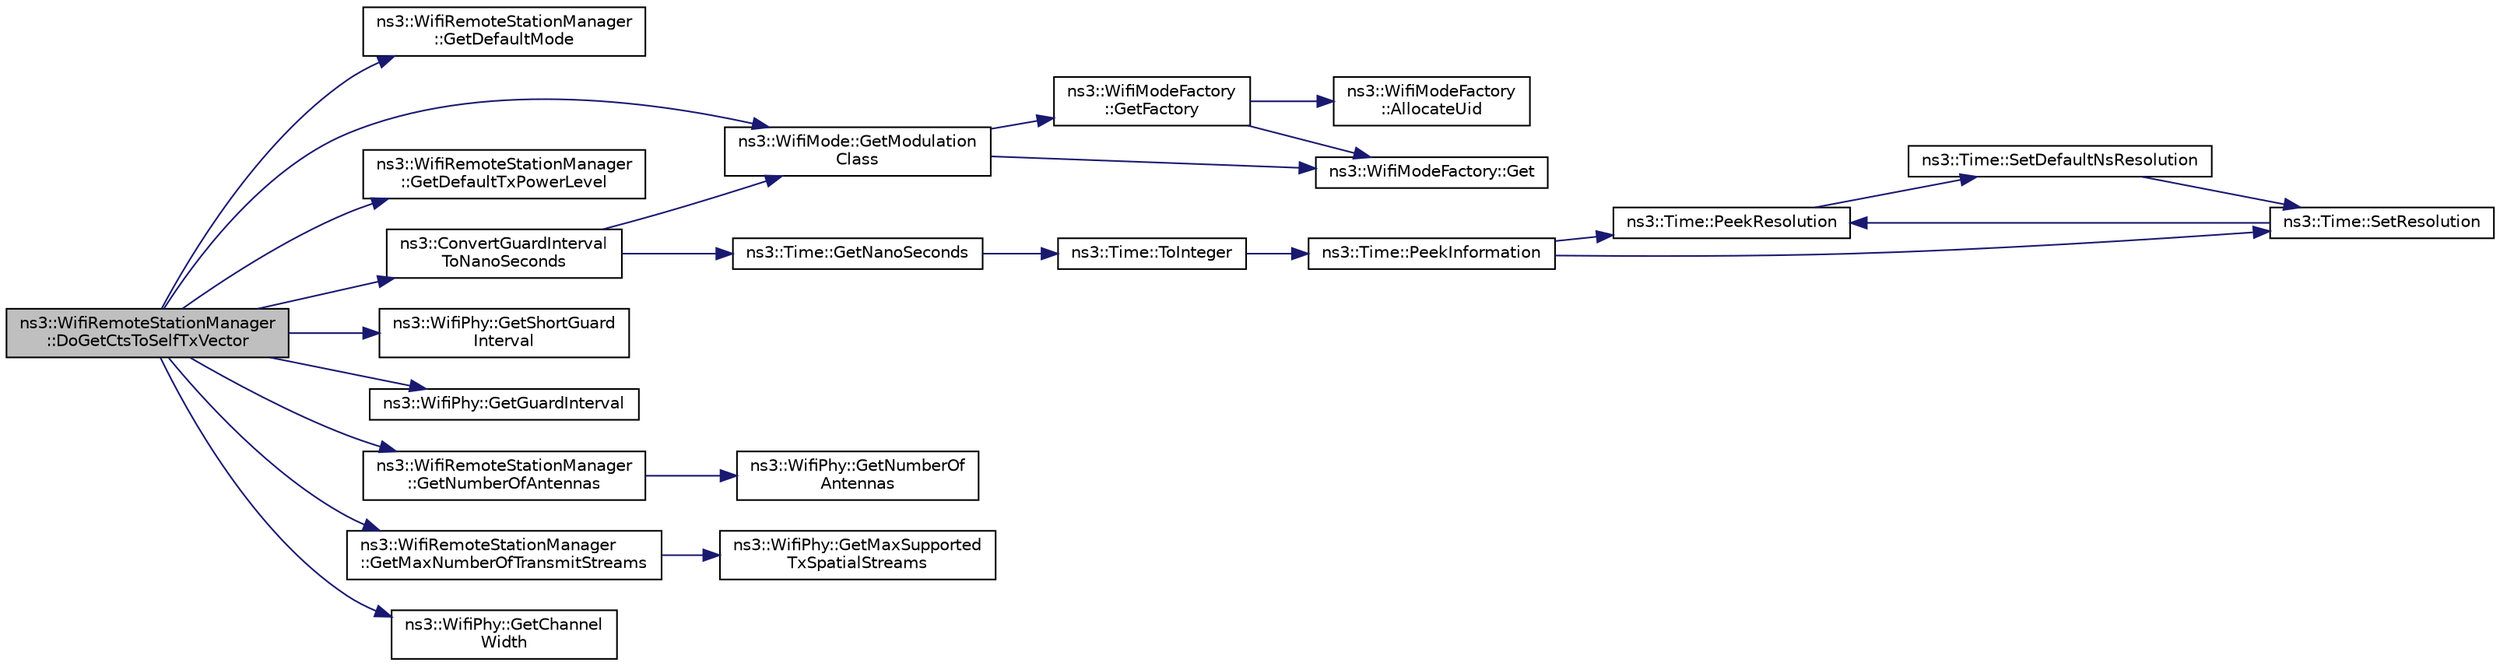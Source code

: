 digraph "ns3::WifiRemoteStationManager::DoGetCtsToSelfTxVector"
{
  edge [fontname="Helvetica",fontsize="10",labelfontname="Helvetica",labelfontsize="10"];
  node [fontname="Helvetica",fontsize="10",shape=record];
  rankdir="LR";
  Node1 [label="ns3::WifiRemoteStationManager\l::DoGetCtsToSelfTxVector",height=0.2,width=0.4,color="black", fillcolor="grey75", style="filled", fontcolor="black"];
  Node1 -> Node2 [color="midnightblue",fontsize="10",style="solid"];
  Node2 [label="ns3::WifiRemoteStationManager\l::GetDefaultMode",height=0.2,width=0.4,color="black", fillcolor="white", style="filled",URL="$d6/d65/classns3_1_1WifiRemoteStationManager.html#a54cc63cdbc8067b7f737be74a9e0081c"];
  Node1 -> Node3 [color="midnightblue",fontsize="10",style="solid"];
  Node3 [label="ns3::WifiMode::GetModulation\lClass",height=0.2,width=0.4,color="black", fillcolor="white", style="filled",URL="$d5/d56/classns3_1_1WifiMode.html#a7941cd2a0bc8d2ba68ba6a12c7e2c42a"];
  Node3 -> Node4 [color="midnightblue",fontsize="10",style="solid"];
  Node4 [label="ns3::WifiModeFactory\l::GetFactory",height=0.2,width=0.4,color="black", fillcolor="white", style="filled",URL="$d2/dcd/classns3_1_1WifiModeFactory.html#a9c6f695d733355dee8d74bd1709868fc"];
  Node4 -> Node5 [color="midnightblue",fontsize="10",style="solid"];
  Node5 [label="ns3::WifiModeFactory\l::AllocateUid",height=0.2,width=0.4,color="black", fillcolor="white", style="filled",URL="$d2/dcd/classns3_1_1WifiModeFactory.html#a89a9c38617bd3f7be4a8919ce9675996"];
  Node4 -> Node6 [color="midnightblue",fontsize="10",style="solid"];
  Node6 [label="ns3::WifiModeFactory::Get",height=0.2,width=0.4,color="black", fillcolor="white", style="filled",URL="$d2/dcd/classns3_1_1WifiModeFactory.html#a3086868810ff4347e31c63027726f544"];
  Node3 -> Node6 [color="midnightblue",fontsize="10",style="solid"];
  Node1 -> Node7 [color="midnightblue",fontsize="10",style="solid"];
  Node7 [label="ns3::WifiRemoteStationManager\l::GetDefaultTxPowerLevel",height=0.2,width=0.4,color="black", fillcolor="white", style="filled",URL="$d6/d65/classns3_1_1WifiRemoteStationManager.html#acff2fc859ee6b4c66ea7a83dd075b5d6"];
  Node1 -> Node8 [color="midnightblue",fontsize="10",style="solid"];
  Node8 [label="ns3::ConvertGuardInterval\lToNanoSeconds",height=0.2,width=0.4,color="black", fillcolor="white", style="filled",URL="$d7/d2e/namespacens3.html#a55676b01ef86544fd12cc854f9a32b2b"];
  Node8 -> Node3 [color="midnightblue",fontsize="10",style="solid"];
  Node8 -> Node9 [color="midnightblue",fontsize="10",style="solid"];
  Node9 [label="ns3::Time::GetNanoSeconds",height=0.2,width=0.4,color="black", fillcolor="white", style="filled",URL="$dc/d04/classns3_1_1Time.html#a2fdb7bf0e1f5cd93b6149cb37bbb7f08"];
  Node9 -> Node10 [color="midnightblue",fontsize="10",style="solid"];
  Node10 [label="ns3::Time::ToInteger",height=0.2,width=0.4,color="black", fillcolor="white", style="filled",URL="$dc/d04/classns3_1_1Time.html#a0c9c8fb9ec7222c7799c1081f14f6031"];
  Node10 -> Node11 [color="midnightblue",fontsize="10",style="solid"];
  Node11 [label="ns3::Time::PeekInformation",height=0.2,width=0.4,color="black", fillcolor="white", style="filled",URL="$dc/d04/classns3_1_1Time.html#a0b023c55c20582aa7c1781aacf128034"];
  Node11 -> Node12 [color="midnightblue",fontsize="10",style="solid"];
  Node12 [label="ns3::Time::PeekResolution",height=0.2,width=0.4,color="black", fillcolor="white", style="filled",URL="$dc/d04/classns3_1_1Time.html#a963e53522278fcbdf1ab9f7adbd0f5d6"];
  Node12 -> Node13 [color="midnightblue",fontsize="10",style="solid"];
  Node13 [label="ns3::Time::SetDefaultNsResolution",height=0.2,width=0.4,color="black", fillcolor="white", style="filled",URL="$dc/d04/classns3_1_1Time.html#a6a872e62f71dfa817fef2c549473d980"];
  Node13 -> Node14 [color="midnightblue",fontsize="10",style="solid"];
  Node14 [label="ns3::Time::SetResolution",height=0.2,width=0.4,color="black", fillcolor="white", style="filled",URL="$dc/d04/classns3_1_1Time.html#ac89165ba7715b66017a49c718f4aef09"];
  Node14 -> Node12 [color="midnightblue",fontsize="10",style="solid"];
  Node11 -> Node14 [color="midnightblue",fontsize="10",style="solid"];
  Node1 -> Node15 [color="midnightblue",fontsize="10",style="solid"];
  Node15 [label="ns3::WifiPhy::GetShortGuard\lInterval",height=0.2,width=0.4,color="black", fillcolor="white", style="filled",URL="$d6/d5a/classns3_1_1WifiPhy.html#ae907e448ace9df4d647c8f97bbec23fc"];
  Node1 -> Node16 [color="midnightblue",fontsize="10",style="solid"];
  Node16 [label="ns3::WifiPhy::GetGuardInterval",height=0.2,width=0.4,color="black", fillcolor="white", style="filled",URL="$d6/d5a/classns3_1_1WifiPhy.html#adb22fbf368dfbf0864f08319d8fcb86e"];
  Node1 -> Node17 [color="midnightblue",fontsize="10",style="solid"];
  Node17 [label="ns3::WifiRemoteStationManager\l::GetNumberOfAntennas",height=0.2,width=0.4,color="black", fillcolor="white", style="filled",URL="$d6/d65/classns3_1_1WifiRemoteStationManager.html#a6fe1a93cbc48862715bfa97dfe3b3830"];
  Node17 -> Node18 [color="midnightblue",fontsize="10",style="solid"];
  Node18 [label="ns3::WifiPhy::GetNumberOf\lAntennas",height=0.2,width=0.4,color="black", fillcolor="white", style="filled",URL="$d6/d5a/classns3_1_1WifiPhy.html#ae23367ac8e1424724f95df441e0cd278"];
  Node1 -> Node19 [color="midnightblue",fontsize="10",style="solid"];
  Node19 [label="ns3::WifiRemoteStationManager\l::GetMaxNumberOfTransmitStreams",height=0.2,width=0.4,color="black", fillcolor="white", style="filled",URL="$d6/d65/classns3_1_1WifiRemoteStationManager.html#ab80375f4b9334e9953ef55a2c5869699"];
  Node19 -> Node20 [color="midnightblue",fontsize="10",style="solid"];
  Node20 [label="ns3::WifiPhy::GetMaxSupported\lTxSpatialStreams",height=0.2,width=0.4,color="black", fillcolor="white", style="filled",URL="$d6/d5a/classns3_1_1WifiPhy.html#ab5e6bb95a75d0e6e7e666efd3c014fe4"];
  Node1 -> Node21 [color="midnightblue",fontsize="10",style="solid"];
  Node21 [label="ns3::WifiPhy::GetChannel\lWidth",height=0.2,width=0.4,color="black", fillcolor="white", style="filled",URL="$d6/d5a/classns3_1_1WifiPhy.html#a4a5d5009b3b3308f2baeed42a2007189"];
}
